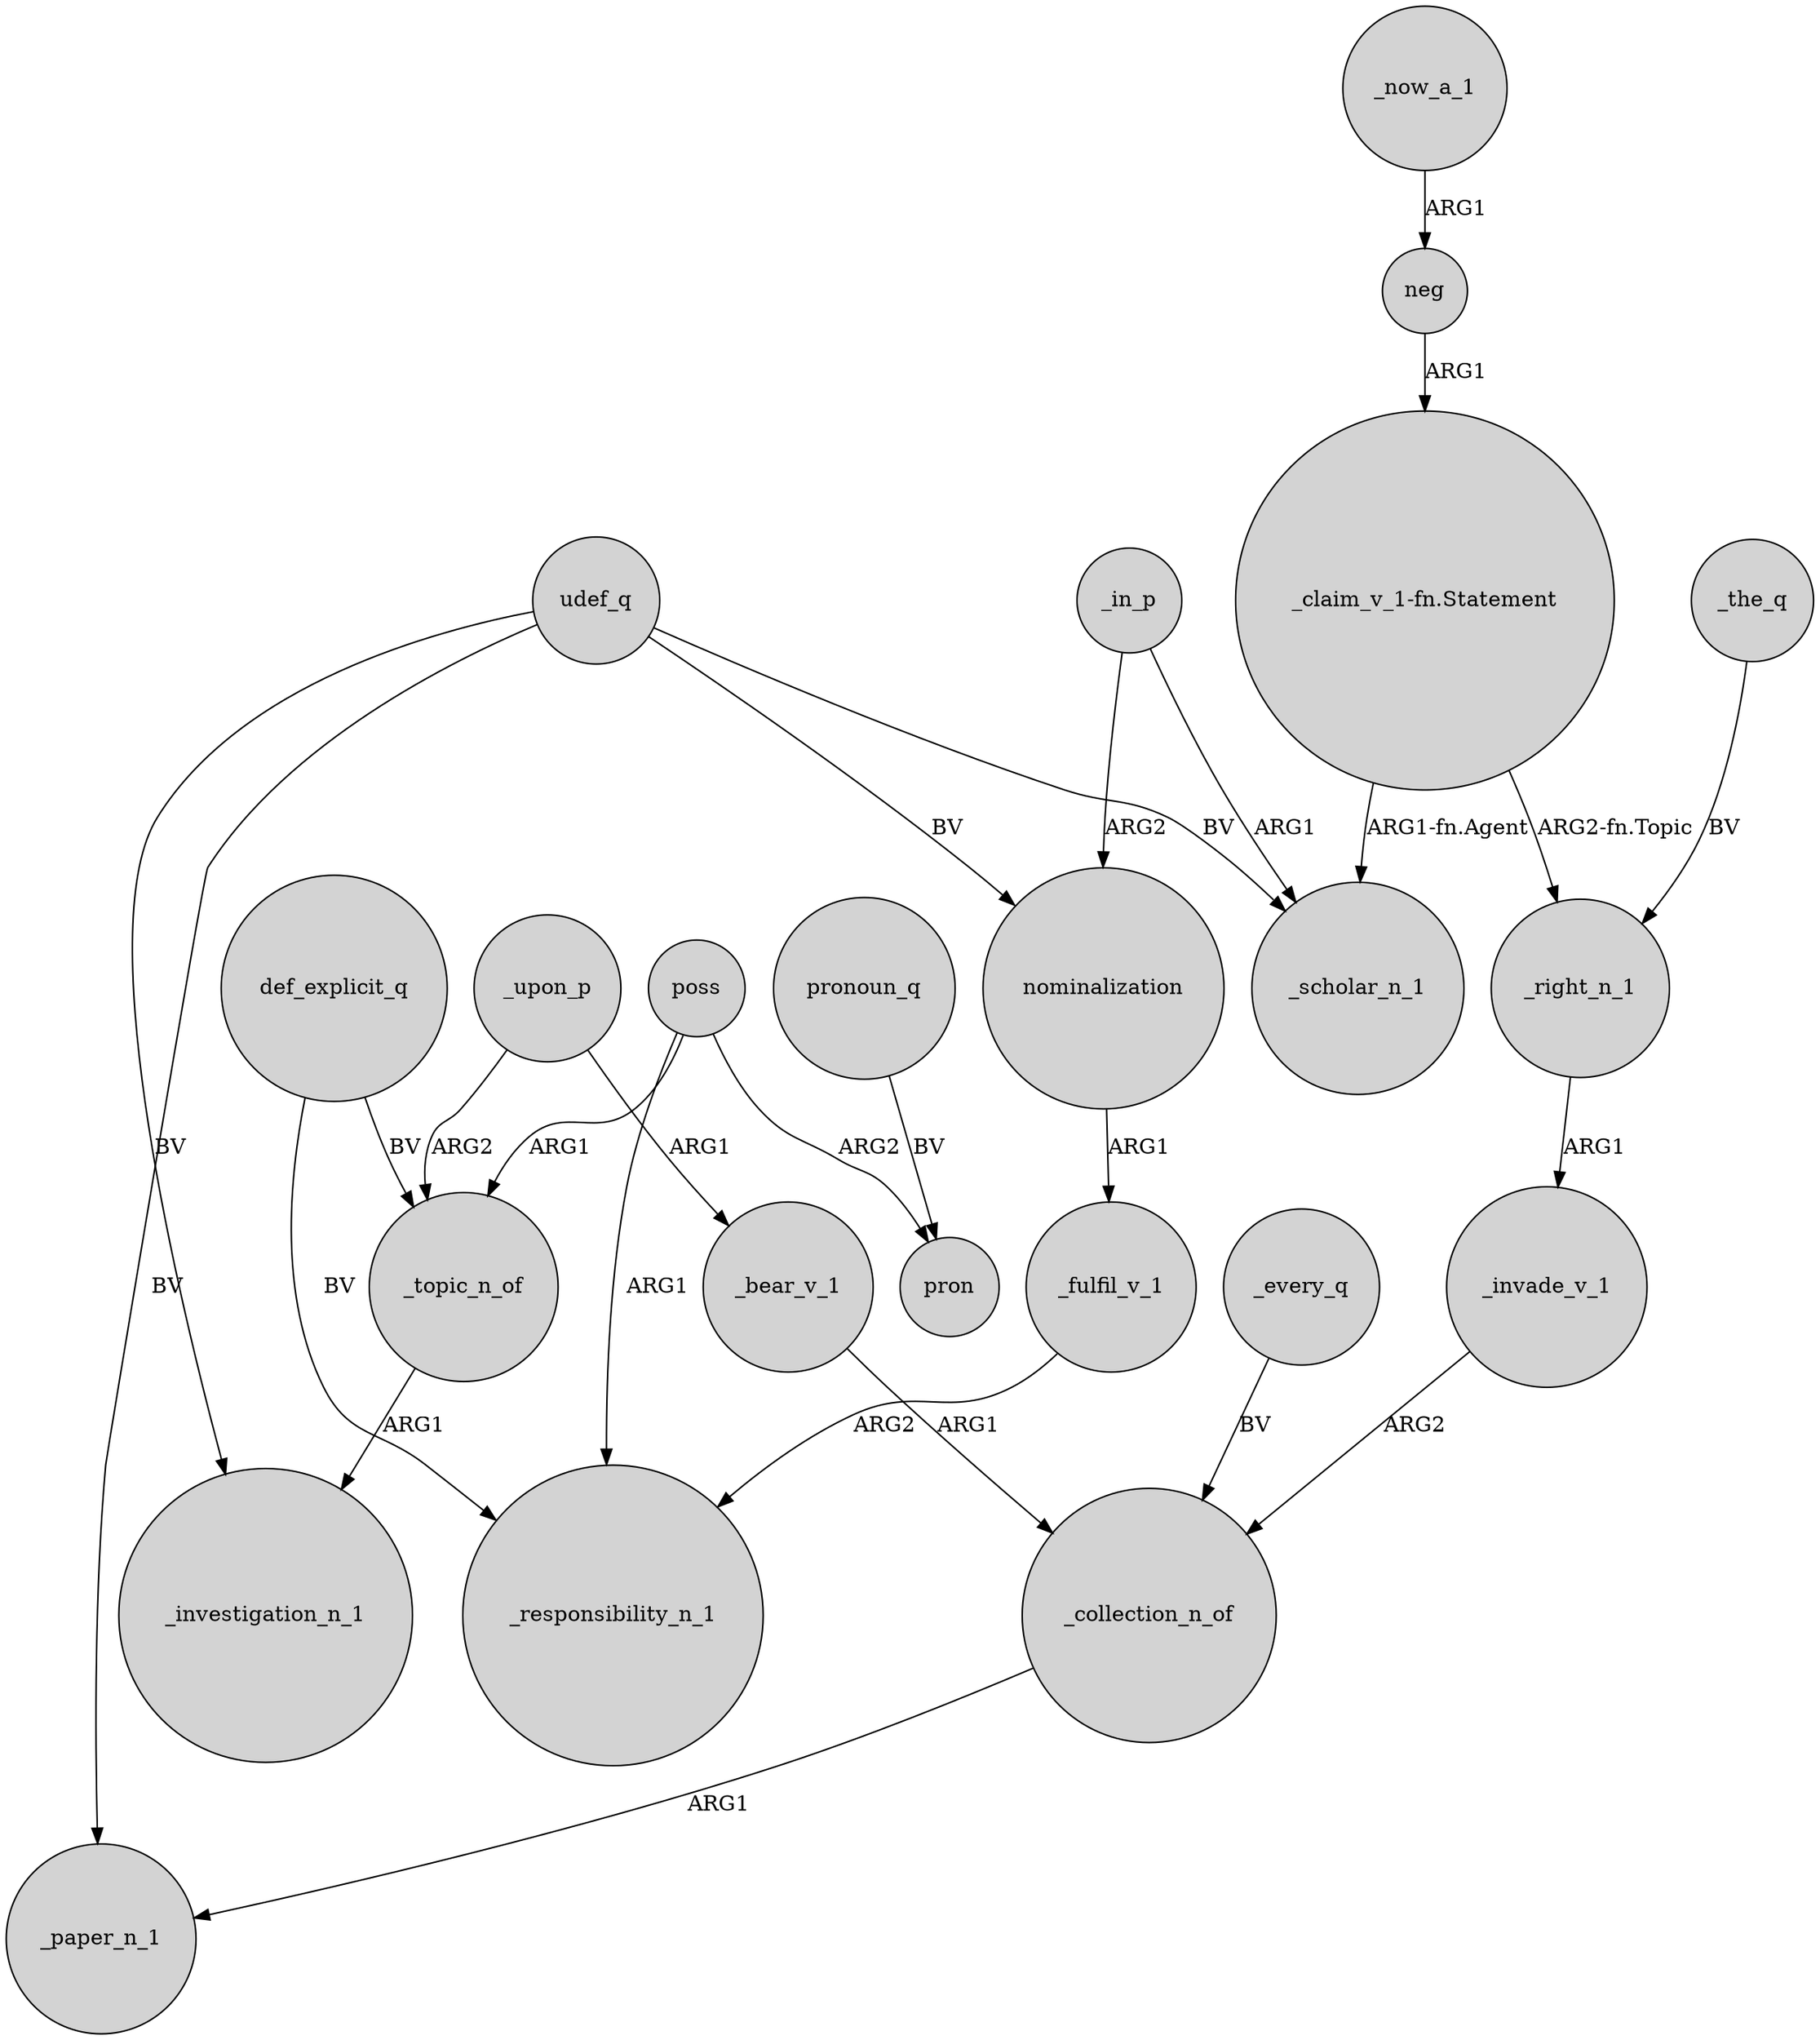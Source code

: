 digraph {
	node [shape=circle style=filled]
	_in_p -> _scholar_n_1 [label=ARG1]
	udef_q -> _investigation_n_1 [label=BV]
	_fulfil_v_1 -> _responsibility_n_1 [label=ARG2]
	"_claim_v_1-fn.Statement" -> _scholar_n_1 [label="ARG1-fn.Agent"]
	def_explicit_q -> _responsibility_n_1 [label=BV]
	poss -> pron [label=ARG2]
	poss -> _topic_n_of [label=ARG1]
	neg -> "_claim_v_1-fn.Statement" [label=ARG1]
	udef_q -> _scholar_n_1 [label=BV]
	_topic_n_of -> _investigation_n_1 [label=ARG1]
	"_claim_v_1-fn.Statement" -> _right_n_1 [label="ARG2-fn.Topic"]
	nominalization -> _fulfil_v_1 [label=ARG1]
	_bear_v_1 -> _collection_n_of [label=ARG1]
	_every_q -> _collection_n_of [label=BV]
	_now_a_1 -> neg [label=ARG1]
	pronoun_q -> pron [label=BV]
	_collection_n_of -> _paper_n_1 [label=ARG1]
	_right_n_1 -> _invade_v_1 [label=ARG1]
	udef_q -> nominalization [label=BV]
	_invade_v_1 -> _collection_n_of [label=ARG2]
	_the_q -> _right_n_1 [label=BV]
	udef_q -> _paper_n_1 [label=BV]
	poss -> _responsibility_n_1 [label=ARG1]
	def_explicit_q -> _topic_n_of [label=BV]
	_upon_p -> _bear_v_1 [label=ARG1]
	_in_p -> nominalization [label=ARG2]
	_upon_p -> _topic_n_of [label=ARG2]
}
